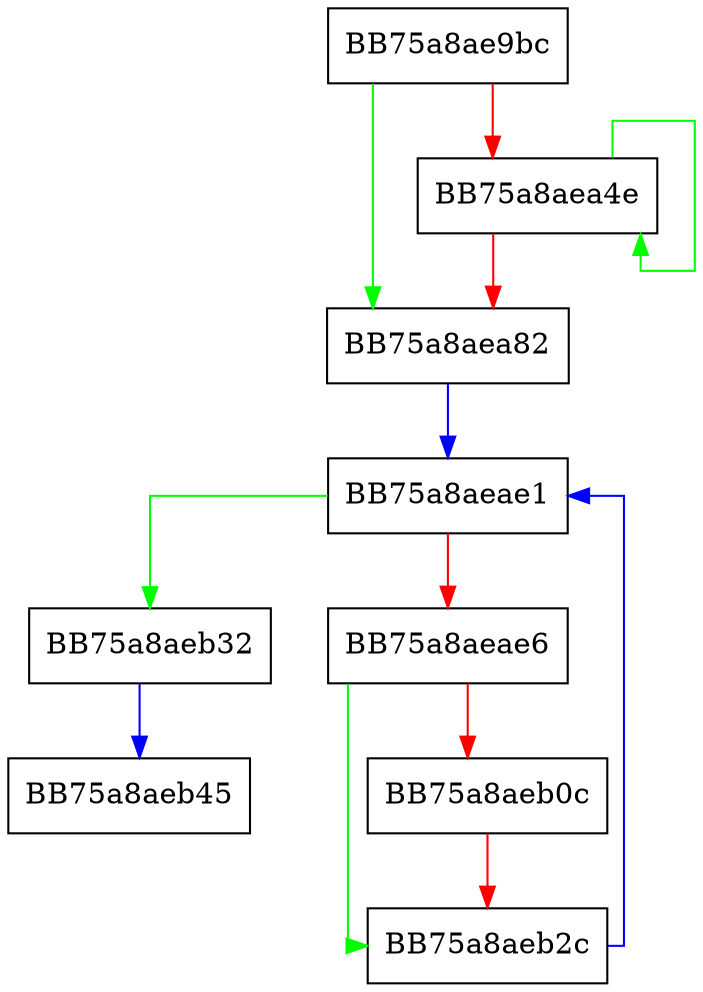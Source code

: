 digraph SandboxUpdateSettings {
  node [shape="box"];
  graph [splines=ortho];
  BB75a8ae9bc -> BB75a8aea82 [color="green"];
  BB75a8ae9bc -> BB75a8aea4e [color="red"];
  BB75a8aea4e -> BB75a8aea4e [color="green"];
  BB75a8aea4e -> BB75a8aea82 [color="red"];
  BB75a8aea82 -> BB75a8aeae1 [color="blue"];
  BB75a8aeae1 -> BB75a8aeb32 [color="green"];
  BB75a8aeae1 -> BB75a8aeae6 [color="red"];
  BB75a8aeae6 -> BB75a8aeb2c [color="green"];
  BB75a8aeae6 -> BB75a8aeb0c [color="red"];
  BB75a8aeb0c -> BB75a8aeb2c [color="red"];
  BB75a8aeb2c -> BB75a8aeae1 [color="blue"];
  BB75a8aeb32 -> BB75a8aeb45 [color="blue"];
}